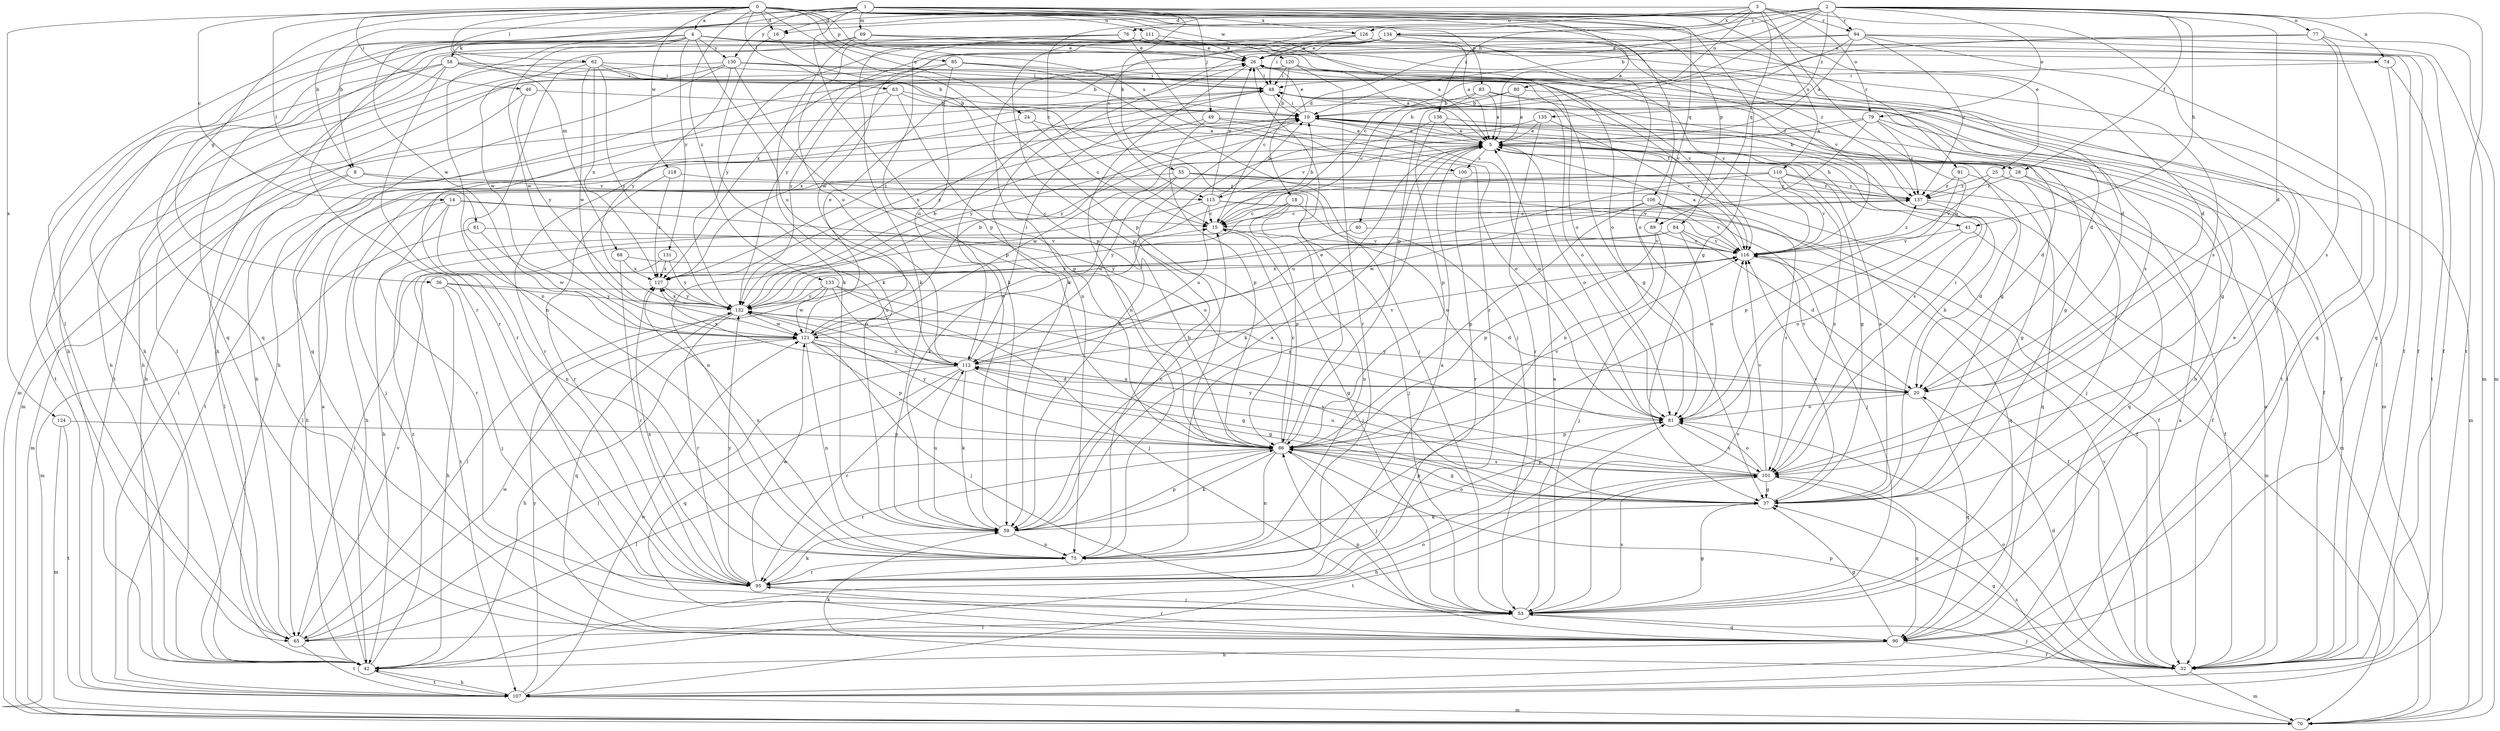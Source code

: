 strict digraph  {
0;
1;
2;
3;
4;
5;
8;
10;
14;
15;
16;
18;
20;
24;
25;
26;
28;
32;
36;
37;
40;
41;
42;
46;
48;
49;
53;
55;
58;
59;
61;
62;
63;
65;
68;
69;
70;
74;
75;
76;
77;
79;
80;
81;
83;
84;
85;
86;
89;
90;
91;
94;
95;
100;
101;
106;
107;
110;
111;
112;
115;
116;
118;
120;
121;
124;
126;
127;
130;
131;
132;
133;
134;
135;
136;
137;
0 -> 4  [label=a];
0 -> 5  [label=a];
0 -> 14  [label=c];
0 -> 16  [label=d];
0 -> 24  [label=e];
0 -> 25  [label=e];
0 -> 46  [label=i];
0 -> 61  [label=l];
0 -> 62  [label=l];
0 -> 63  [label=l];
0 -> 68  [label=m];
0 -> 83  [label=p];
0 -> 84  [label=p];
0 -> 85  [label=p];
0 -> 86  [label=p];
0 -> 91  [label=r];
0 -> 100  [label=s];
0 -> 106  [label=t];
0 -> 118  [label=w];
0 -> 120  [label=w];
0 -> 124  [label=x];
0 -> 133  [label=z];
1 -> 8  [label=b];
1 -> 16  [label=d];
1 -> 36  [label=g];
1 -> 37  [label=g];
1 -> 49  [label=j];
1 -> 55  [label=k];
1 -> 69  [label=m];
1 -> 86  [label=p];
1 -> 89  [label=q];
1 -> 110  [label=u];
1 -> 111  [label=u];
1 -> 121  [label=w];
1 -> 126  [label=x];
1 -> 130  [label=y];
2 -> 8  [label=b];
2 -> 10  [label=b];
2 -> 15  [label=c];
2 -> 16  [label=d];
2 -> 18  [label=d];
2 -> 20  [label=d];
2 -> 28  [label=f];
2 -> 40  [label=h];
2 -> 41  [label=h];
2 -> 74  [label=n];
2 -> 76  [label=o];
2 -> 77  [label=o];
2 -> 79  [label=o];
2 -> 94  [label=r];
2 -> 107  [label=t];
2 -> 134  [label=z];
2 -> 135  [label=z];
3 -> 53  [label=j];
3 -> 65  [label=l];
3 -> 79  [label=o];
3 -> 80  [label=o];
3 -> 81  [label=o];
3 -> 89  [label=q];
3 -> 94  [label=r];
3 -> 115  [label=v];
3 -> 126  [label=x];
3 -> 136  [label=z];
4 -> 26  [label=e];
4 -> 58  [label=k];
4 -> 74  [label=n];
4 -> 75  [label=n];
4 -> 81  [label=o];
4 -> 90  [label=q];
4 -> 95  [label=r];
4 -> 112  [label=u];
4 -> 121  [label=w];
4 -> 130  [label=y];
4 -> 131  [label=y];
5 -> 28  [label=f];
5 -> 37  [label=g];
5 -> 59  [label=k];
5 -> 81  [label=o];
5 -> 100  [label=s];
5 -> 115  [label=v];
5 -> 121  [label=w];
8 -> 53  [label=j];
8 -> 65  [label=l];
8 -> 70  [label=m];
8 -> 115  [label=v];
10 -> 5  [label=a];
10 -> 20  [label=d];
10 -> 26  [label=e];
10 -> 41  [label=h];
10 -> 48  [label=i];
10 -> 81  [label=o];
10 -> 101  [label=s];
10 -> 107  [label=t];
14 -> 15  [label=c];
14 -> 65  [label=l];
14 -> 75  [label=n];
14 -> 81  [label=o];
14 -> 95  [label=r];
15 -> 10  [label=b];
15 -> 53  [label=j];
15 -> 116  [label=v];
16 -> 59  [label=k];
16 -> 86  [label=p];
18 -> 15  [label=c];
18 -> 75  [label=n];
18 -> 81  [label=o];
18 -> 86  [label=p];
18 -> 132  [label=y];
20 -> 81  [label=o];
20 -> 90  [label=q];
20 -> 112  [label=u];
20 -> 116  [label=v];
20 -> 132  [label=y];
24 -> 5  [label=a];
24 -> 15  [label=c];
24 -> 95  [label=r];
25 -> 37  [label=g];
25 -> 70  [label=m];
25 -> 116  [label=v];
25 -> 137  [label=z];
26 -> 48  [label=i];
26 -> 75  [label=n];
26 -> 101  [label=s];
26 -> 107  [label=t];
28 -> 10  [label=b];
28 -> 53  [label=j];
28 -> 90  [label=q];
28 -> 137  [label=z];
32 -> 5  [label=a];
32 -> 20  [label=d];
32 -> 37  [label=g];
32 -> 48  [label=i];
32 -> 53  [label=j];
32 -> 59  [label=k];
32 -> 70  [label=m];
32 -> 81  [label=o];
32 -> 86  [label=p];
32 -> 116  [label=v];
36 -> 20  [label=d];
36 -> 42  [label=h];
36 -> 53  [label=j];
36 -> 132  [label=y];
37 -> 5  [label=a];
37 -> 10  [label=b];
37 -> 59  [label=k];
37 -> 86  [label=p];
37 -> 116  [label=v];
37 -> 132  [label=y];
40 -> 116  [label=v];
40 -> 132  [label=y];
41 -> 70  [label=m];
41 -> 81  [label=o];
41 -> 116  [label=v];
42 -> 5  [label=a];
42 -> 81  [label=o];
42 -> 107  [label=t];
42 -> 137  [label=z];
46 -> 10  [label=b];
46 -> 42  [label=h];
46 -> 132  [label=y];
48 -> 10  [label=b];
48 -> 32  [label=f];
48 -> 70  [label=m];
48 -> 81  [label=o];
49 -> 5  [label=a];
49 -> 81  [label=o];
49 -> 86  [label=p];
49 -> 127  [label=x];
53 -> 5  [label=a];
53 -> 26  [label=e];
53 -> 37  [label=g];
53 -> 65  [label=l];
53 -> 90  [label=q];
53 -> 101  [label=s];
53 -> 116  [label=v];
55 -> 32  [label=f];
55 -> 42  [label=h];
55 -> 59  [label=k];
55 -> 112  [label=u];
55 -> 116  [label=v];
55 -> 137  [label=z];
58 -> 10  [label=b];
58 -> 37  [label=g];
58 -> 42  [label=h];
58 -> 48  [label=i];
58 -> 65  [label=l];
58 -> 95  [label=r];
58 -> 107  [label=t];
59 -> 5  [label=a];
59 -> 15  [label=c];
59 -> 26  [label=e];
59 -> 75  [label=n];
59 -> 86  [label=p];
59 -> 112  [label=u];
61 -> 70  [label=m];
61 -> 116  [label=v];
61 -> 121  [label=w];
62 -> 10  [label=b];
62 -> 42  [label=h];
62 -> 48  [label=i];
62 -> 75  [label=n];
62 -> 116  [label=v];
62 -> 121  [label=w];
62 -> 127  [label=x];
62 -> 132  [label=y];
63 -> 10  [label=b];
63 -> 53  [label=j];
63 -> 86  [label=p];
63 -> 95  [label=r];
63 -> 127  [label=x];
65 -> 10  [label=b];
65 -> 107  [label=t];
65 -> 116  [label=v];
65 -> 121  [label=w];
68 -> 95  [label=r];
68 -> 112  [label=u];
68 -> 127  [label=x];
69 -> 26  [label=e];
69 -> 42  [label=h];
69 -> 59  [label=k];
69 -> 81  [label=o];
69 -> 101  [label=s];
69 -> 121  [label=w];
70 -> 101  [label=s];
74 -> 32  [label=f];
74 -> 48  [label=i];
74 -> 107  [label=t];
75 -> 5  [label=a];
75 -> 10  [label=b];
75 -> 81  [label=o];
75 -> 95  [label=r];
75 -> 127  [label=x];
76 -> 20  [label=d];
76 -> 26  [label=e];
76 -> 42  [label=h];
76 -> 59  [label=k];
76 -> 95  [label=r];
76 -> 112  [label=u];
77 -> 15  [label=c];
77 -> 26  [label=e];
77 -> 70  [label=m];
77 -> 90  [label=q];
77 -> 101  [label=s];
79 -> 5  [label=a];
79 -> 37  [label=g];
79 -> 70  [label=m];
79 -> 75  [label=n];
79 -> 132  [label=y];
79 -> 137  [label=z];
80 -> 5  [label=a];
80 -> 10  [label=b];
80 -> 37  [label=g];
80 -> 132  [label=y];
81 -> 86  [label=p];
81 -> 101  [label=s];
83 -> 5  [label=a];
83 -> 10  [label=b];
83 -> 15  [label=c];
83 -> 37  [label=g];
83 -> 70  [label=m];
84 -> 20  [label=d];
84 -> 81  [label=o];
84 -> 107  [label=t];
84 -> 116  [label=v];
84 -> 132  [label=y];
85 -> 48  [label=i];
85 -> 53  [label=j];
85 -> 70  [label=m];
85 -> 112  [label=u];
85 -> 132  [label=y];
85 -> 137  [label=z];
86 -> 15  [label=c];
86 -> 26  [label=e];
86 -> 37  [label=g];
86 -> 53  [label=j];
86 -> 59  [label=k];
86 -> 65  [label=l];
86 -> 75  [label=n];
86 -> 95  [label=r];
86 -> 101  [label=s];
86 -> 116  [label=v];
86 -> 132  [label=y];
89 -> 53  [label=j];
89 -> 86  [label=p];
89 -> 116  [label=v];
90 -> 10  [label=b];
90 -> 32  [label=f];
90 -> 37  [label=g];
90 -> 42  [label=h];
90 -> 86  [label=p];
90 -> 95  [label=r];
91 -> 86  [label=p];
91 -> 90  [label=q];
91 -> 137  [label=z];
94 -> 5  [label=a];
94 -> 26  [label=e];
94 -> 32  [label=f];
94 -> 70  [label=m];
94 -> 86  [label=p];
94 -> 90  [label=q];
94 -> 127  [label=x];
94 -> 137  [label=z];
95 -> 5  [label=a];
95 -> 53  [label=j];
95 -> 59  [label=k];
95 -> 121  [label=w];
95 -> 127  [label=x];
95 -> 132  [label=y];
100 -> 42  [label=h];
100 -> 95  [label=r];
100 -> 137  [label=z];
101 -> 37  [label=g];
101 -> 42  [label=h];
101 -> 48  [label=i];
101 -> 81  [label=o];
101 -> 86  [label=p];
101 -> 90  [label=q];
101 -> 107  [label=t];
101 -> 112  [label=u];
101 -> 116  [label=v];
101 -> 132  [label=y];
106 -> 15  [label=c];
106 -> 86  [label=p];
106 -> 90  [label=q];
106 -> 101  [label=s];
106 -> 116  [label=v];
106 -> 121  [label=w];
107 -> 5  [label=a];
107 -> 42  [label=h];
107 -> 48  [label=i];
107 -> 70  [label=m];
107 -> 121  [label=w];
107 -> 132  [label=y];
110 -> 32  [label=f];
110 -> 53  [label=j];
110 -> 75  [label=n];
110 -> 101  [label=s];
110 -> 112  [label=u];
110 -> 116  [label=v];
110 -> 137  [label=z];
111 -> 5  [label=a];
111 -> 26  [label=e];
111 -> 32  [label=f];
111 -> 59  [label=k];
111 -> 86  [label=p];
111 -> 90  [label=q];
112 -> 20  [label=d];
112 -> 37  [label=g];
112 -> 48  [label=i];
112 -> 59  [label=k];
112 -> 65  [label=l];
112 -> 90  [label=q];
112 -> 95  [label=r];
112 -> 116  [label=v];
112 -> 127  [label=x];
115 -> 10  [label=b];
115 -> 15  [label=c];
115 -> 26  [label=e];
115 -> 32  [label=f];
115 -> 42  [label=h];
115 -> 53  [label=j];
115 -> 112  [label=u];
116 -> 5  [label=a];
116 -> 32  [label=f];
116 -> 127  [label=x];
116 -> 137  [label=z];
118 -> 95  [label=r];
118 -> 127  [label=x];
118 -> 137  [label=z];
120 -> 5  [label=a];
120 -> 15  [label=c];
120 -> 42  [label=h];
120 -> 48  [label=i];
120 -> 95  [label=r];
120 -> 116  [label=v];
121 -> 10  [label=b];
121 -> 15  [label=c];
121 -> 26  [label=e];
121 -> 37  [label=g];
121 -> 42  [label=h];
121 -> 53  [label=j];
121 -> 75  [label=n];
121 -> 86  [label=p];
121 -> 112  [label=u];
124 -> 70  [label=m];
124 -> 86  [label=p];
124 -> 107  [label=t];
126 -> 5  [label=a];
126 -> 26  [label=e];
126 -> 75  [label=n];
126 -> 116  [label=v];
126 -> 132  [label=y];
127 -> 48  [label=i];
127 -> 132  [label=y];
130 -> 20  [label=d];
130 -> 48  [label=i];
130 -> 65  [label=l];
130 -> 86  [label=p];
130 -> 90  [label=q];
130 -> 107  [label=t];
130 -> 116  [label=v];
130 -> 132  [label=y];
131 -> 65  [label=l];
131 -> 127  [label=x];
131 -> 132  [label=y];
132 -> 10  [label=b];
132 -> 90  [label=q];
132 -> 95  [label=r];
132 -> 121  [label=w];
132 -> 127  [label=x];
133 -> 37  [label=g];
133 -> 53  [label=j];
133 -> 65  [label=l];
133 -> 112  [label=u];
133 -> 121  [label=w];
133 -> 132  [label=y];
134 -> 20  [label=d];
134 -> 26  [label=e];
134 -> 32  [label=f];
134 -> 42  [label=h];
134 -> 48  [label=i];
134 -> 59  [label=k];
134 -> 81  [label=o];
134 -> 121  [label=w];
134 -> 132  [label=y];
134 -> 137  [label=z];
135 -> 5  [label=a];
135 -> 95  [label=r];
135 -> 116  [label=v];
135 -> 132  [label=y];
136 -> 5  [label=a];
136 -> 32  [label=f];
136 -> 59  [label=k];
136 -> 86  [label=p];
137 -> 15  [label=c];
137 -> 20  [label=d];
137 -> 32  [label=f];
}
